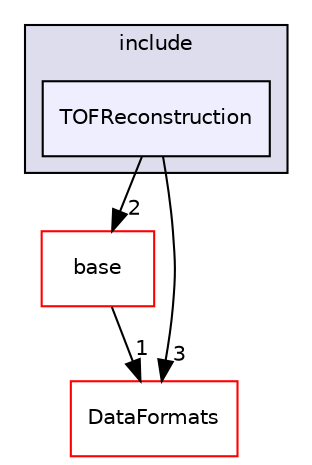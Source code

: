 digraph "/home/travis/build/AliceO2Group/AliceO2/Detectors/TOF/reconstruction/include/TOFReconstruction" {
  bgcolor=transparent;
  compound=true
  node [ fontsize="10", fontname="Helvetica"];
  edge [ labelfontsize="10", labelfontname="Helvetica"];
  subgraph clusterdir_3dfda2b66c3c3704521dbfdd9d3caacf {
    graph [ bgcolor="#ddddee", pencolor="black", label="include" fontname="Helvetica", fontsize="10", URL="dir_3dfda2b66c3c3704521dbfdd9d3caacf.html"]
  dir_ea0fd6262befb6a47c036a9bedd70371 [shape=box, label="TOFReconstruction", style="filled", fillcolor="#eeeeff", pencolor="black", URL="dir_ea0fd6262befb6a47c036a9bedd70371.html"];
  }
  dir_0189f3ad6abecd72f822a0c3914f12b2 [shape=box label="base" color="red" URL="dir_0189f3ad6abecd72f822a0c3914f12b2.html"];
  dir_2171f7ec022c5423887b07c69b2f5b48 [shape=box label="DataFormats" color="red" URL="dir_2171f7ec022c5423887b07c69b2f5b48.html"];
  dir_0189f3ad6abecd72f822a0c3914f12b2->dir_2171f7ec022c5423887b07c69b2f5b48 [headlabel="1", labeldistance=1.5 headhref="dir_000229_000056.html"];
  dir_ea0fd6262befb6a47c036a9bedd70371->dir_0189f3ad6abecd72f822a0c3914f12b2 [headlabel="2", labeldistance=1.5 headhref="dir_000275_000229.html"];
  dir_ea0fd6262befb6a47c036a9bedd70371->dir_2171f7ec022c5423887b07c69b2f5b48 [headlabel="3", labeldistance=1.5 headhref="dir_000275_000056.html"];
}
